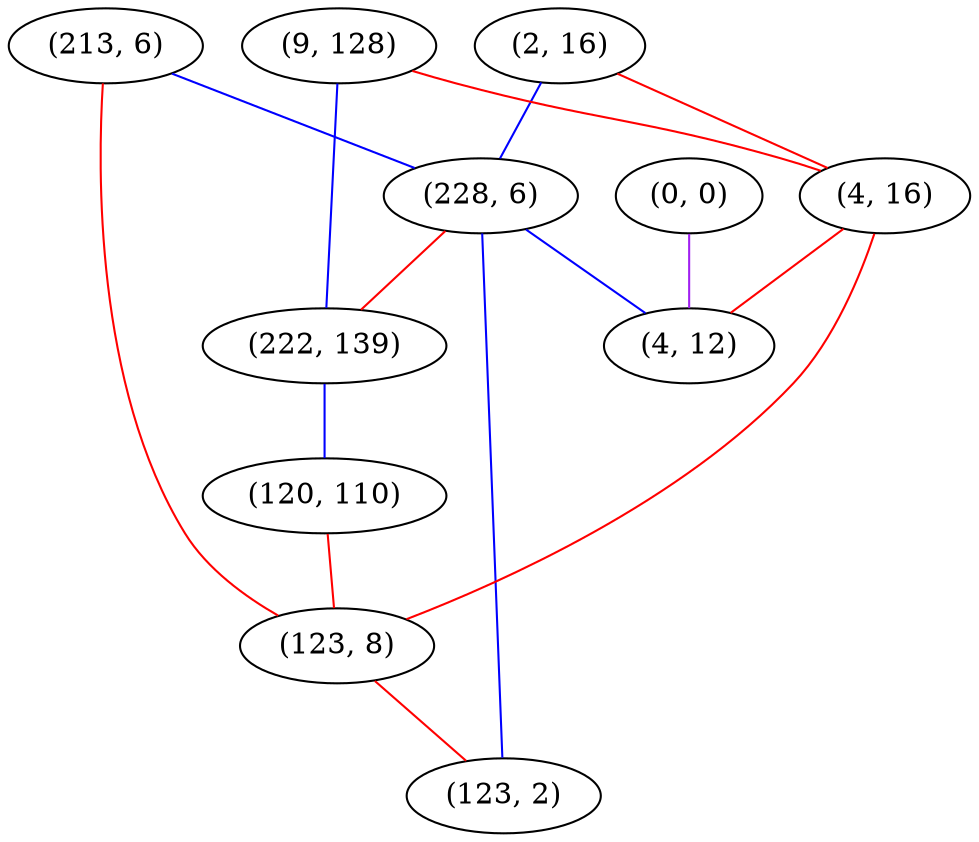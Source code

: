 graph "" {
"(2, 16)";
"(9, 128)";
"(0, 0)";
"(213, 6)";
"(228, 6)";
"(4, 16)";
"(222, 139)";
"(120, 110)";
"(4, 12)";
"(123, 8)";
"(123, 2)";
"(2, 16)" -- "(228, 6)"  [color=blue, key=0, weight=3];
"(2, 16)" -- "(4, 16)"  [color=red, key=0, weight=1];
"(9, 128)" -- "(222, 139)"  [color=blue, key=0, weight=3];
"(9, 128)" -- "(4, 16)"  [color=red, key=0, weight=1];
"(0, 0)" -- "(4, 12)"  [color=purple, key=0, weight=4];
"(213, 6)" -- "(123, 8)"  [color=red, key=0, weight=1];
"(213, 6)" -- "(228, 6)"  [color=blue, key=0, weight=3];
"(228, 6)" -- "(222, 139)"  [color=red, key=0, weight=1];
"(228, 6)" -- "(123, 2)"  [color=blue, key=0, weight=3];
"(228, 6)" -- "(4, 12)"  [color=blue, key=0, weight=3];
"(4, 16)" -- "(123, 8)"  [color=red, key=0, weight=1];
"(4, 16)" -- "(4, 12)"  [color=red, key=0, weight=1];
"(222, 139)" -- "(120, 110)"  [color=blue, key=0, weight=3];
"(120, 110)" -- "(123, 8)"  [color=red, key=0, weight=1];
"(123, 8)" -- "(123, 2)"  [color=red, key=0, weight=1];
}
